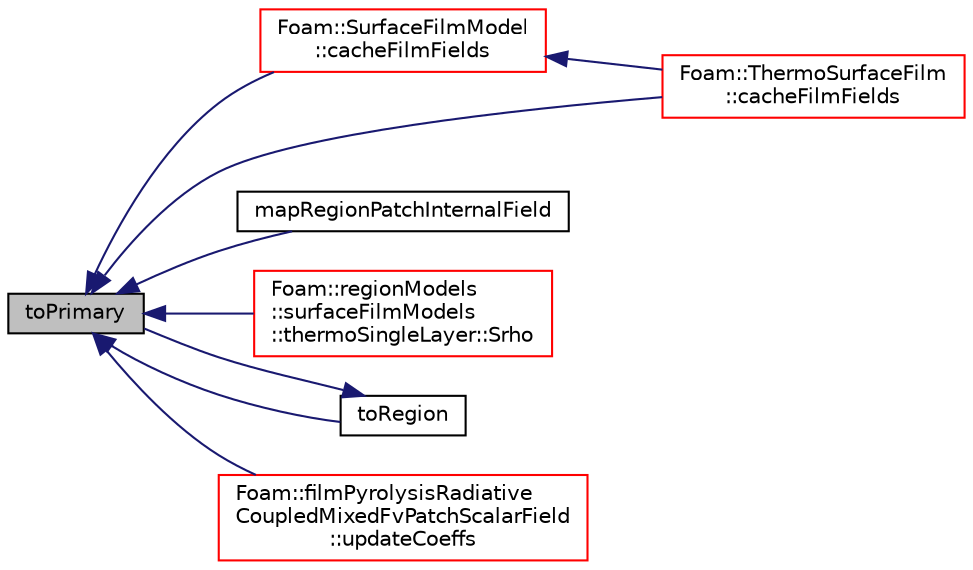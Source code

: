 digraph "toPrimary"
{
  bgcolor="transparent";
  edge [fontname="Helvetica",fontsize="10",labelfontname="Helvetica",labelfontsize="10"];
  node [fontname="Helvetica",fontsize="10",shape=record];
  rankdir="LR";
  Node1 [label="toPrimary",height=0.2,width=0.4,color="black", fillcolor="grey75", style="filled", fontcolor="black"];
  Node1 -> Node2 [dir="back",color="midnightblue",fontsize="10",style="solid",fontname="Helvetica"];
  Node2 [label="Foam::SurfaceFilmModel\l::cacheFilmFields",height=0.2,width=0.4,color="red",URL="$a02569.html#a474b5788f9e6ef37ab151b4978097be3",tooltip="Cache the film fields in preparation for injection. "];
  Node2 -> Node3 [dir="back",color="midnightblue",fontsize="10",style="solid",fontname="Helvetica"];
  Node3 [label="Foam::ThermoSurfaceFilm\l::cacheFilmFields",height=0.2,width=0.4,color="red",URL="$a02692.html#a474b5788f9e6ef37ab151b4978097be3",tooltip="Cache the film fields in preparation for injection. "];
  Node1 -> Node3 [dir="back",color="midnightblue",fontsize="10",style="solid",fontname="Helvetica"];
  Node1 -> Node4 [dir="back",color="midnightblue",fontsize="10",style="solid",fontname="Helvetica"];
  Node4 [label="mapRegionPatchInternalField",height=0.2,width=0.4,color="black",URL="$a02194.html#a7bee5071d70ee374f908e182695aa8af"];
  Node1 -> Node5 [dir="back",color="midnightblue",fontsize="10",style="solid",fontname="Helvetica"];
  Node5 [label="Foam::regionModels\l::surfaceFilmModels\l::thermoSingleLayer::Srho",height=0.2,width=0.4,color="red",URL="$a02691.html#a0d934b56b1d65fceffbe07a692719aa2",tooltip="Return total mass source - Eulerian phase only. "];
  Node1 -> Node6 [dir="back",color="midnightblue",fontsize="10",style="solid",fontname="Helvetica"];
  Node6 [label="toRegion",height=0.2,width=0.4,color="black",URL="$a02194.html#a35444f5c7bc8ea0f188a1586c0ae9e47",tooltip="Convert a primary region field to the local region. "];
  Node6 -> Node1 [dir="back",color="midnightblue",fontsize="10",style="solid",fontname="Helvetica"];
  Node1 -> Node7 [dir="back",color="midnightblue",fontsize="10",style="solid",fontname="Helvetica"];
  Node7 [label="Foam::filmPyrolysisRadiative\lCoupledMixedFvPatchScalarField\l::updateCoeffs",height=0.2,width=0.4,color="red",URL="$a00796.html#a7e24eafac629d3733181cd942d4c902f",tooltip="Update the coefficients associated with the patch field. "];
}
